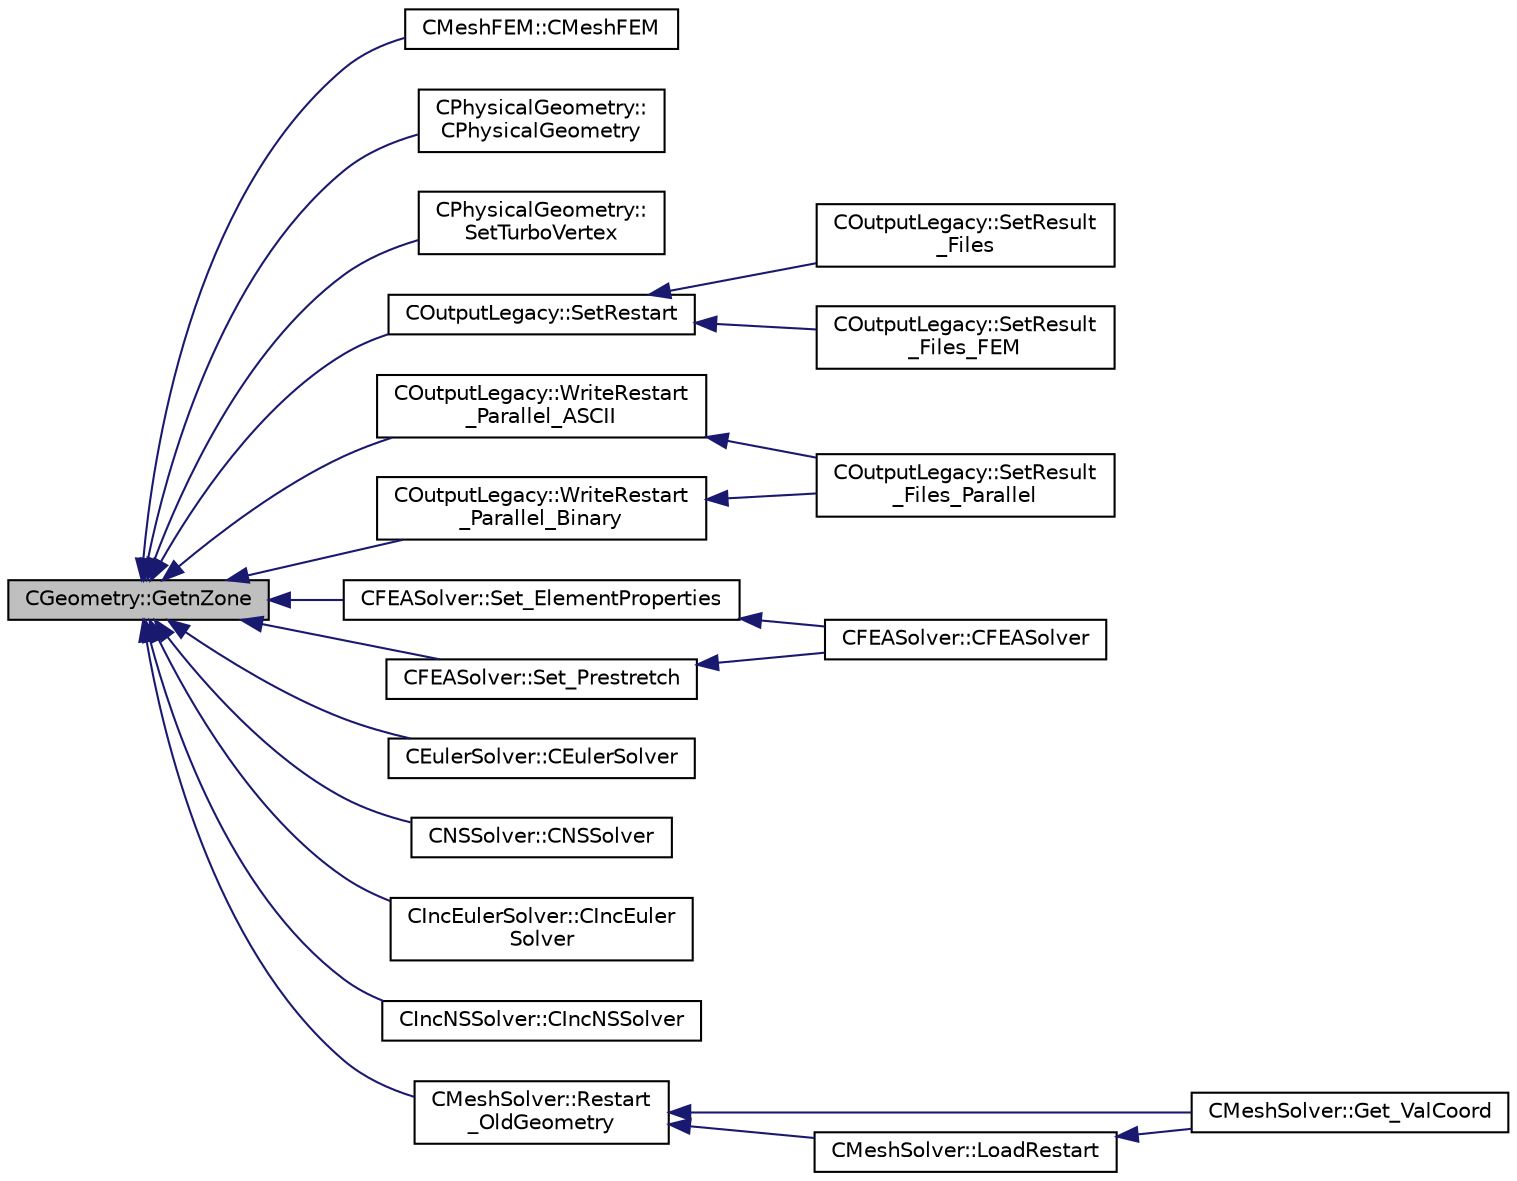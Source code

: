 digraph "CGeometry::GetnZone"
{
  edge [fontname="Helvetica",fontsize="10",labelfontname="Helvetica",labelfontsize="10"];
  node [fontname="Helvetica",fontsize="10",shape=record];
  rankdir="LR";
  Node1623 [label="CGeometry::GetnZone",height=0.2,width=0.4,color="black", fillcolor="grey75", style="filled", fontcolor="black"];
  Node1623 -> Node1624 [dir="back",color="midnightblue",fontsize="10",style="solid",fontname="Helvetica"];
  Node1624 [label="CMeshFEM::CMeshFEM",height=0.2,width=0.4,color="black", fillcolor="white", style="filled",URL="$class_c_mesh_f_e_m.html#ae74b12670fb49ad4d28836d9fc2aab8d",tooltip="Redistributes the grid over the ranks and creates the halo layer. "];
  Node1623 -> Node1625 [dir="back",color="midnightblue",fontsize="10",style="solid",fontname="Helvetica"];
  Node1625 [label="CPhysicalGeometry::\lCPhysicalGeometry",height=0.2,width=0.4,color="black", fillcolor="white", style="filled",URL="$class_c_physical_geometry.html#addad3f466423ba9243a396763d442f9a",tooltip="Accepts a geometry container holding a linearly partitioned grid with coloring performed by ParMETIS..."];
  Node1623 -> Node1626 [dir="back",color="midnightblue",fontsize="10",style="solid",fontname="Helvetica"];
  Node1626 [label="CPhysicalGeometry::\lSetTurboVertex",height=0.2,width=0.4,color="black", fillcolor="white", style="filled",URL="$class_c_physical_geometry.html#a51481bb8173c15758a94838d29c7f0c7",tooltip="Set turbo boundary vertex. "];
  Node1623 -> Node1627 [dir="back",color="midnightblue",fontsize="10",style="solid",fontname="Helvetica"];
  Node1627 [label="COutputLegacy::SetRestart",height=0.2,width=0.4,color="black", fillcolor="white", style="filled",URL="$class_c_output_legacy.html#adadfc4d06c13f5fa3d6c9e21688329f4",tooltip="Write a native SU2 restart file. "];
  Node1627 -> Node1628 [dir="back",color="midnightblue",fontsize="10",style="solid",fontname="Helvetica"];
  Node1628 [label="COutputLegacy::SetResult\l_Files",height=0.2,width=0.4,color="black", fillcolor="white", style="filled",URL="$class_c_output_legacy.html#aa817439538e8cf82f82acbfa0bf7e735",tooltip="Writes and organizes the all the output files, except the history one, for serial computations..."];
  Node1627 -> Node1629 [dir="back",color="midnightblue",fontsize="10",style="solid",fontname="Helvetica"];
  Node1629 [label="COutputLegacy::SetResult\l_Files_FEM",height=0.2,width=0.4,color="black", fillcolor="white", style="filled",URL="$class_c_output_legacy.html#a25b90eb5e2bd0f05f92a89f0768f2181",tooltip="Writes and organizes the all the output files, except the history one, for serial computations with t..."];
  Node1623 -> Node1630 [dir="back",color="midnightblue",fontsize="10",style="solid",fontname="Helvetica"];
  Node1630 [label="COutputLegacy::WriteRestart\l_Parallel_ASCII",height=0.2,width=0.4,color="black", fillcolor="white", style="filled",URL="$class_c_output_legacy.html#a6511b32d9b2fd3198c1de49256469fa0",tooltip="Write a native SU2 restart file (ASCII) in parallel. "];
  Node1630 -> Node1631 [dir="back",color="midnightblue",fontsize="10",style="solid",fontname="Helvetica"];
  Node1631 [label="COutputLegacy::SetResult\l_Files_Parallel",height=0.2,width=0.4,color="black", fillcolor="white", style="filled",URL="$class_c_output_legacy.html#a9e7832982d8237df4df455b027fd203b",tooltip="Writes and organizes the all the output files, except the history one, for parallel computations..."];
  Node1623 -> Node1632 [dir="back",color="midnightblue",fontsize="10",style="solid",fontname="Helvetica"];
  Node1632 [label="COutputLegacy::WriteRestart\l_Parallel_Binary",height=0.2,width=0.4,color="black", fillcolor="white", style="filled",URL="$class_c_output_legacy.html#a7bfa3a24fa48b0771e55199bf7ad7145",tooltip="Write a native SU2 restart file (binary) in parallel. "];
  Node1632 -> Node1631 [dir="back",color="midnightblue",fontsize="10",style="solid",fontname="Helvetica"];
  Node1623 -> Node1633 [dir="back",color="midnightblue",fontsize="10",style="solid",fontname="Helvetica"];
  Node1633 [label="CFEASolver::Set_ElementProperties",height=0.2,width=0.4,color="black", fillcolor="white", style="filled",URL="$class_c_f_e_a_solver.html#a30646a552a50f0361d80ba99149eeff1",tooltip="Set container of element properties. "];
  Node1633 -> Node1634 [dir="back",color="midnightblue",fontsize="10",style="solid",fontname="Helvetica"];
  Node1634 [label="CFEASolver::CFEASolver",height=0.2,width=0.4,color="black", fillcolor="white", style="filled",URL="$class_c_f_e_a_solver.html#a1d4c7d17d9c7143d3079fc78fae1599d"];
  Node1623 -> Node1635 [dir="back",color="midnightblue",fontsize="10",style="solid",fontname="Helvetica"];
  Node1635 [label="CFEASolver::Set_Prestretch",height=0.2,width=0.4,color="black", fillcolor="white", style="filled",URL="$class_c_f_e_a_solver.html#a97415c38a336c1bb03a74a61be0c3568",tooltip="Set a reference geometry for prestretched conditions. "];
  Node1635 -> Node1634 [dir="back",color="midnightblue",fontsize="10",style="solid",fontname="Helvetica"];
  Node1623 -> Node1636 [dir="back",color="midnightblue",fontsize="10",style="solid",fontname="Helvetica"];
  Node1636 [label="CEulerSolver::CEulerSolver",height=0.2,width=0.4,color="black", fillcolor="white", style="filled",URL="$class_c_euler_solver.html#ae1e74218b4e943111b100d7ddcbd4db9"];
  Node1623 -> Node1637 [dir="back",color="midnightblue",fontsize="10",style="solid",fontname="Helvetica"];
  Node1637 [label="CNSSolver::CNSSolver",height=0.2,width=0.4,color="black", fillcolor="white", style="filled",URL="$class_c_n_s_solver.html#a2a8ad49c42b4546696e631cf44b7788b"];
  Node1623 -> Node1638 [dir="back",color="midnightblue",fontsize="10",style="solid",fontname="Helvetica"];
  Node1638 [label="CIncEulerSolver::CIncEuler\lSolver",height=0.2,width=0.4,color="black", fillcolor="white", style="filled",URL="$class_c_inc_euler_solver.html#a91f644b8f9a00215bac5bcd31dfc06d8"];
  Node1623 -> Node1639 [dir="back",color="midnightblue",fontsize="10",style="solid",fontname="Helvetica"];
  Node1639 [label="CIncNSSolver::CIncNSSolver",height=0.2,width=0.4,color="black", fillcolor="white", style="filled",URL="$class_c_inc_n_s_solver.html#a82152ac7e91fb1c5c073d98a1f08e2aa"];
  Node1623 -> Node1640 [dir="back",color="midnightblue",fontsize="10",style="solid",fontname="Helvetica"];
  Node1640 [label="CMeshSolver::Restart\l_OldGeometry",height=0.2,width=0.4,color="black", fillcolor="white", style="filled",URL="$class_c_mesh_solver.html#a574b9ed9e35690629a7c706e8e0c32e7",tooltip="Load the geometries at the previous time states n and nM1. "];
  Node1640 -> Node1641 [dir="back",color="midnightblue",fontsize="10",style="solid",fontname="Helvetica"];
  Node1641 [label="CMeshSolver::Get_ValCoord",height=0.2,width=0.4,color="black", fillcolor="white", style="filled",URL="$class_c_mesh_solver.html#a91bd5c2365d1a619c804311e0d5550cb",tooltip="Get the value of the reference coordinate to set on the element structure. "];
  Node1640 -> Node1642 [dir="back",color="midnightblue",fontsize="10",style="solid",fontname="Helvetica"];
  Node1642 [label="CMeshSolver::LoadRestart",height=0.2,width=0.4,color="black", fillcolor="white", style="filled",URL="$class_c_mesh_solver.html#a158c64de91317d7570e7192493fe0a19",tooltip="Load a solution from a restart file. "];
  Node1642 -> Node1641 [dir="back",color="midnightblue",fontsize="10",style="solid",fontname="Helvetica"];
}
